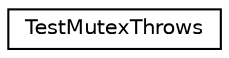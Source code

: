 digraph "Graphical Class Hierarchy"
{
  edge [fontname="Helvetica",fontsize="10",labelfontname="Helvetica",labelfontsize="10"];
  node [fontname="Helvetica",fontsize="10",shape=record];
  rankdir="LR";
  Node0 [label="TestMutexThrows",height=0.2,width=0.4,color="black", fillcolor="white", style="filled",URL="$struct_test_mutex_throws.html"];
}
